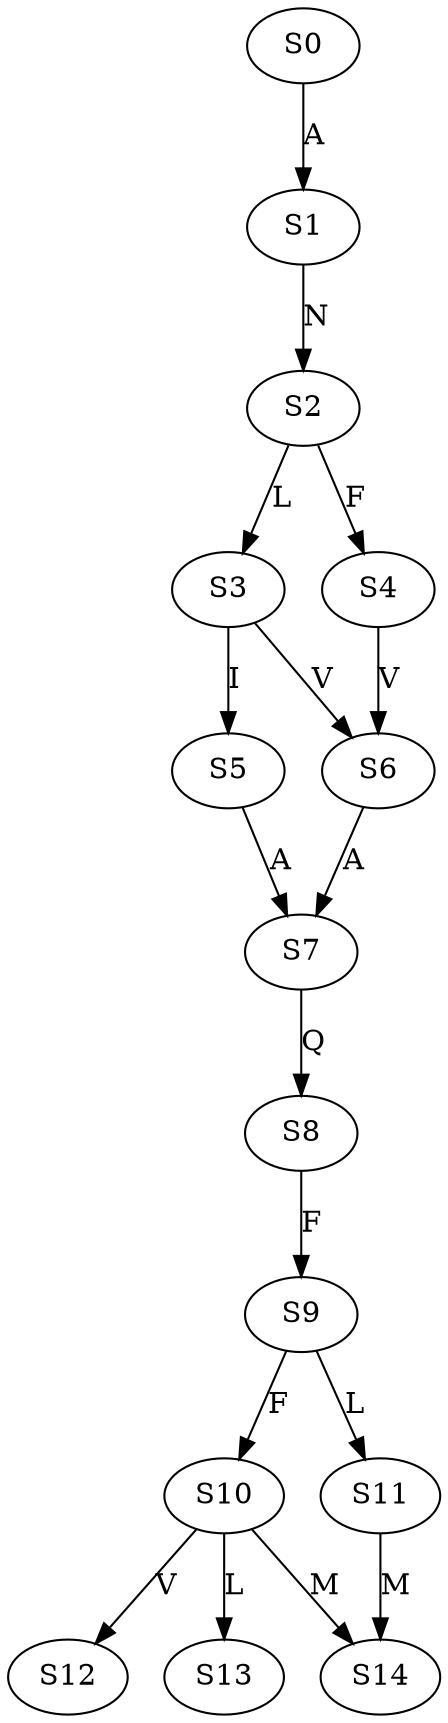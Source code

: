 strict digraph  {
	S0 -> S1 [ label = A ];
	S1 -> S2 [ label = N ];
	S2 -> S3 [ label = L ];
	S2 -> S4 [ label = F ];
	S3 -> S5 [ label = I ];
	S3 -> S6 [ label = V ];
	S4 -> S6 [ label = V ];
	S5 -> S7 [ label = A ];
	S6 -> S7 [ label = A ];
	S7 -> S8 [ label = Q ];
	S8 -> S9 [ label = F ];
	S9 -> S10 [ label = F ];
	S9 -> S11 [ label = L ];
	S10 -> S12 [ label = V ];
	S10 -> S13 [ label = L ];
	S10 -> S14 [ label = M ];
	S11 -> S14 [ label = M ];
}
